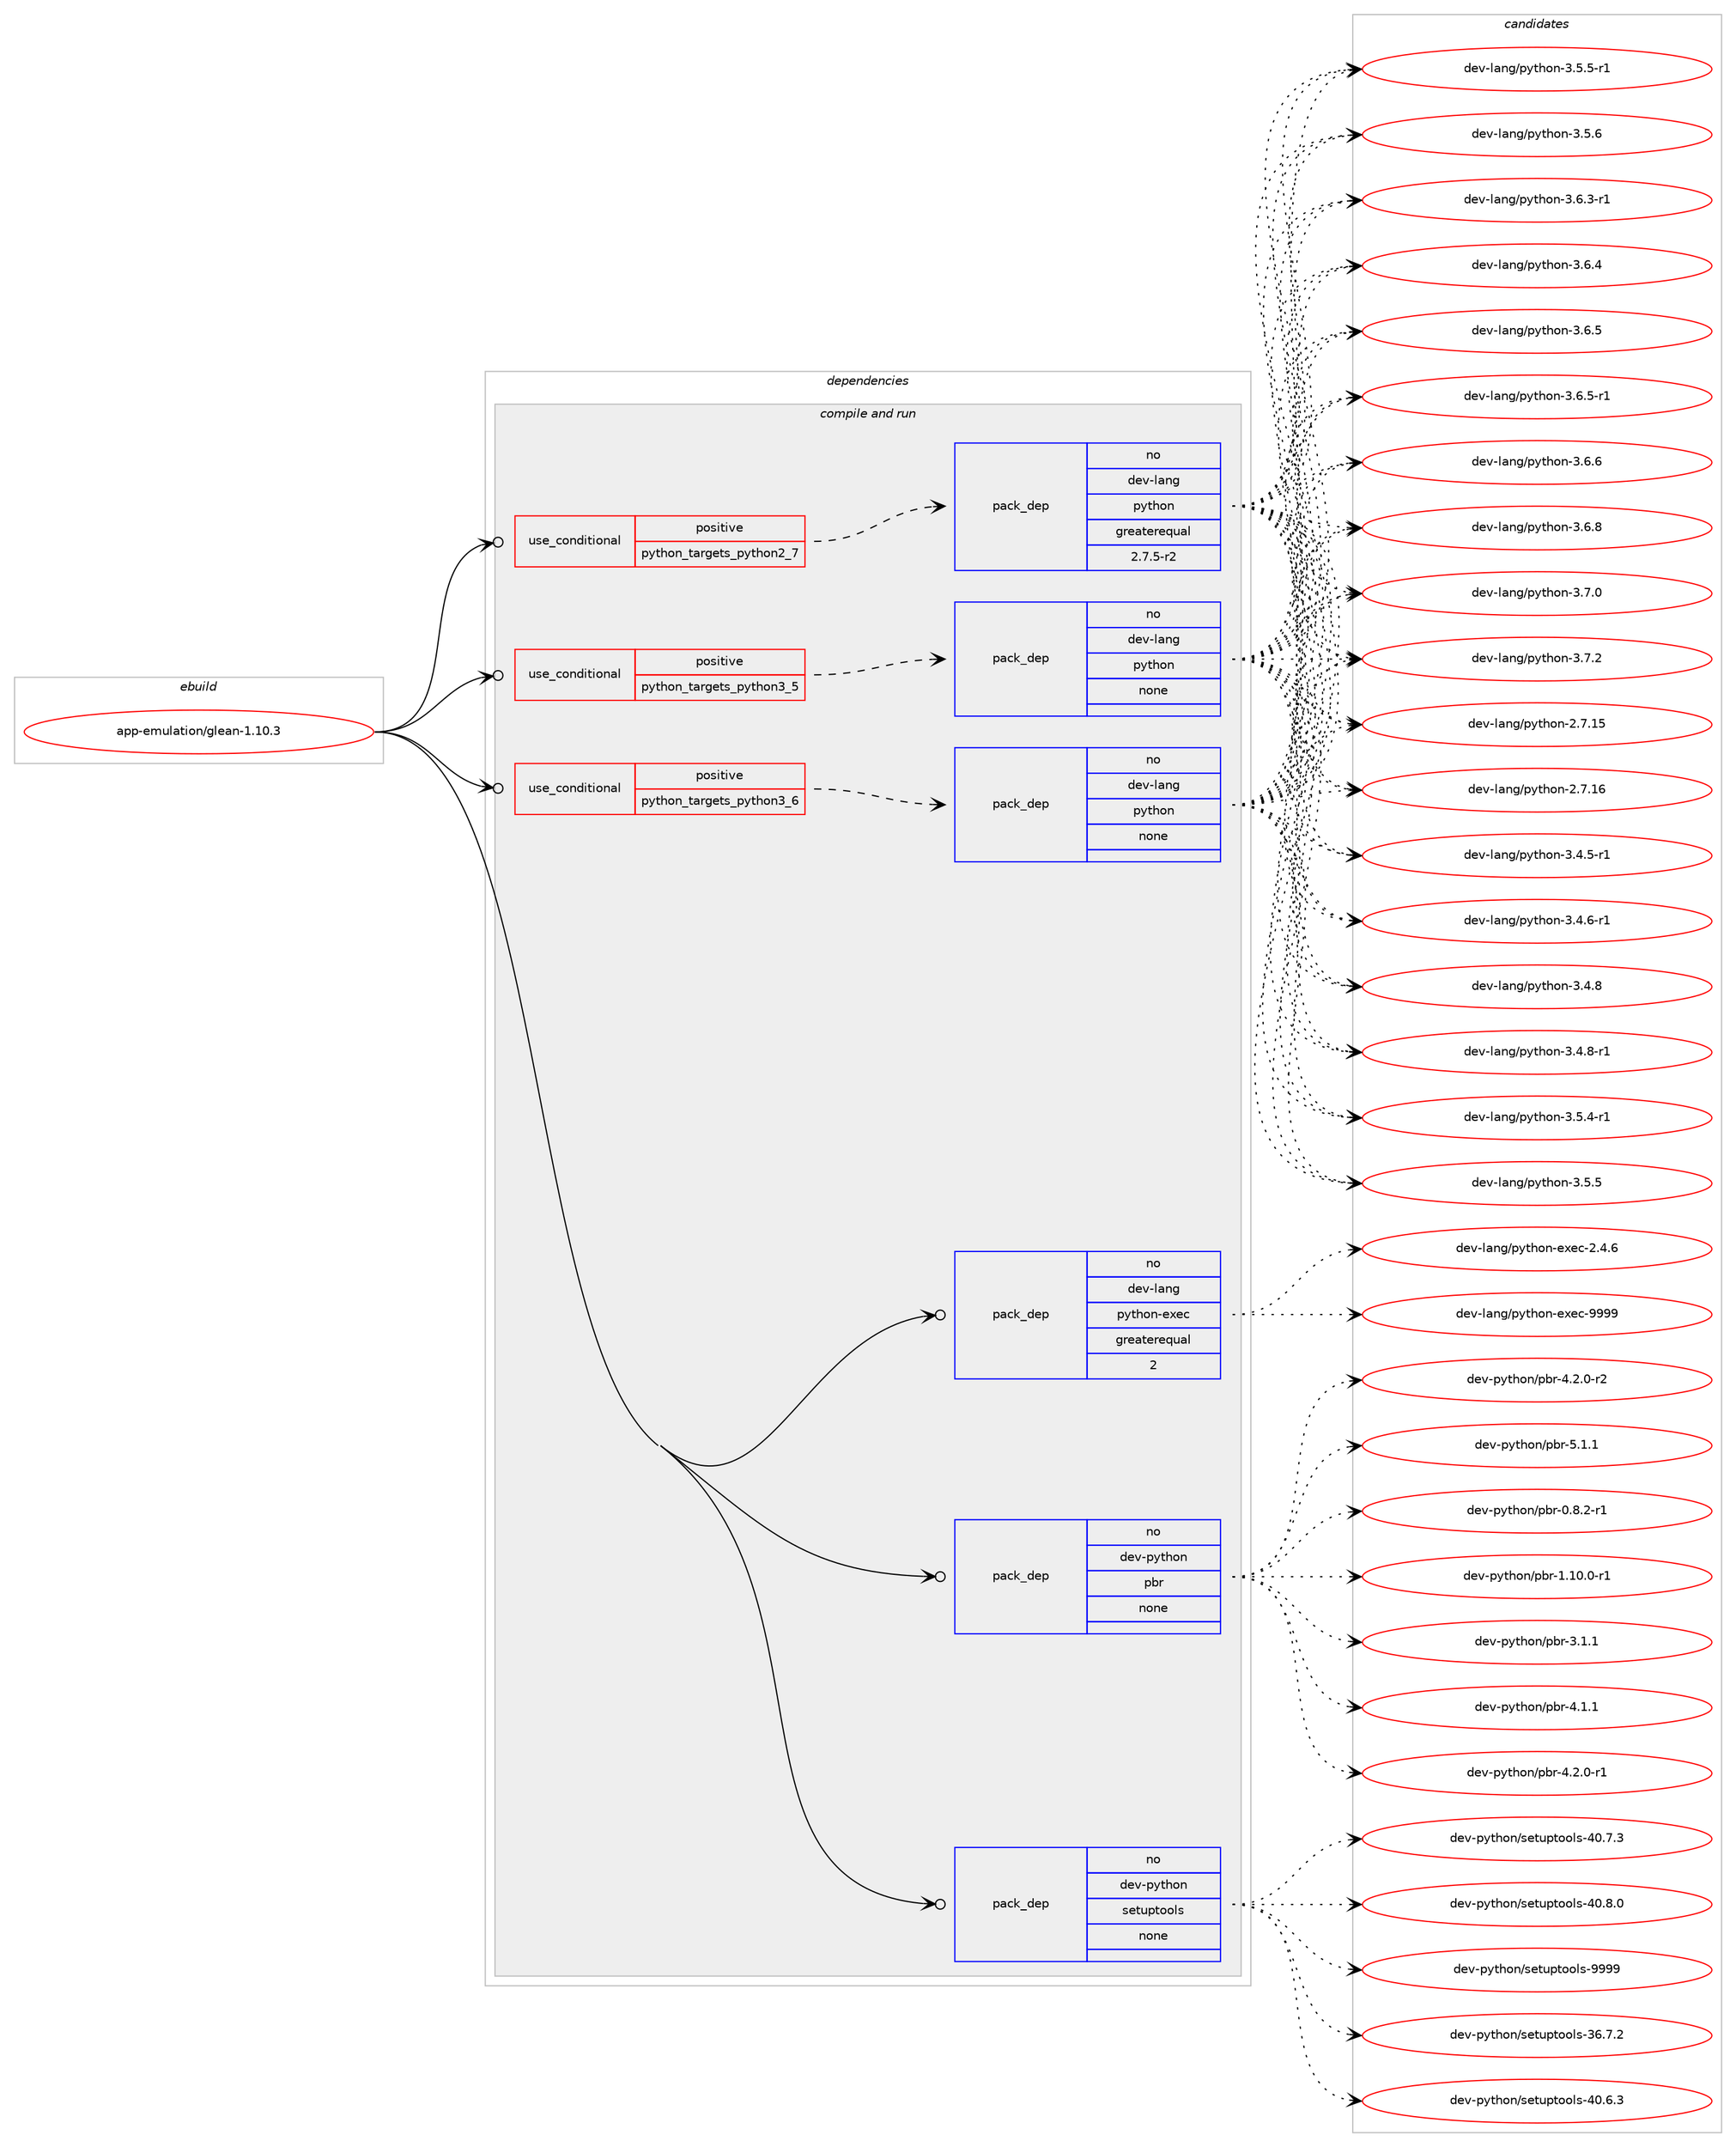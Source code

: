 digraph prolog {

# *************
# Graph options
# *************

newrank=true;
concentrate=true;
compound=true;
graph [rankdir=LR,fontname=Helvetica,fontsize=10,ranksep=1.5];#, ranksep=2.5, nodesep=0.2];
edge  [arrowhead=vee];
node  [fontname=Helvetica,fontsize=10];

# **********
# The ebuild
# **********

subgraph cluster_leftcol {
color=gray;
rank=same;
label=<<i>ebuild</i>>;
id [label="app-emulation/glean-1.10.3", color=red, width=4, href="../app-emulation/glean-1.10.3.svg"];
}

# ****************
# The dependencies
# ****************

subgraph cluster_midcol {
color=gray;
label=<<i>dependencies</i>>;
subgraph cluster_compile {
fillcolor="#eeeeee";
style=filled;
label=<<i>compile</i>>;
}
subgraph cluster_compileandrun {
fillcolor="#eeeeee";
style=filled;
label=<<i>compile and run</i>>;
subgraph cond350012 {
dependency1286057 [label=<<TABLE BORDER="0" CELLBORDER="1" CELLSPACING="0" CELLPADDING="4"><TR><TD ROWSPAN="3" CELLPADDING="10">use_conditional</TD></TR><TR><TD>positive</TD></TR><TR><TD>python_targets_python2_7</TD></TR></TABLE>>, shape=none, color=red];
subgraph pack916068 {
dependency1286058 [label=<<TABLE BORDER="0" CELLBORDER="1" CELLSPACING="0" CELLPADDING="4" WIDTH="220"><TR><TD ROWSPAN="6" CELLPADDING="30">pack_dep</TD></TR><TR><TD WIDTH="110">no</TD></TR><TR><TD>dev-lang</TD></TR><TR><TD>python</TD></TR><TR><TD>greaterequal</TD></TR><TR><TD>2.7.5-r2</TD></TR></TABLE>>, shape=none, color=blue];
}
dependency1286057:e -> dependency1286058:w [weight=20,style="dashed",arrowhead="vee"];
}
id:e -> dependency1286057:w [weight=20,style="solid",arrowhead="odotvee"];
subgraph cond350013 {
dependency1286059 [label=<<TABLE BORDER="0" CELLBORDER="1" CELLSPACING="0" CELLPADDING="4"><TR><TD ROWSPAN="3" CELLPADDING="10">use_conditional</TD></TR><TR><TD>positive</TD></TR><TR><TD>python_targets_python3_5</TD></TR></TABLE>>, shape=none, color=red];
subgraph pack916069 {
dependency1286060 [label=<<TABLE BORDER="0" CELLBORDER="1" CELLSPACING="0" CELLPADDING="4" WIDTH="220"><TR><TD ROWSPAN="6" CELLPADDING="30">pack_dep</TD></TR><TR><TD WIDTH="110">no</TD></TR><TR><TD>dev-lang</TD></TR><TR><TD>python</TD></TR><TR><TD>none</TD></TR><TR><TD></TD></TR></TABLE>>, shape=none, color=blue];
}
dependency1286059:e -> dependency1286060:w [weight=20,style="dashed",arrowhead="vee"];
}
id:e -> dependency1286059:w [weight=20,style="solid",arrowhead="odotvee"];
subgraph cond350014 {
dependency1286061 [label=<<TABLE BORDER="0" CELLBORDER="1" CELLSPACING="0" CELLPADDING="4"><TR><TD ROWSPAN="3" CELLPADDING="10">use_conditional</TD></TR><TR><TD>positive</TD></TR><TR><TD>python_targets_python3_6</TD></TR></TABLE>>, shape=none, color=red];
subgraph pack916070 {
dependency1286062 [label=<<TABLE BORDER="0" CELLBORDER="1" CELLSPACING="0" CELLPADDING="4" WIDTH="220"><TR><TD ROWSPAN="6" CELLPADDING="30">pack_dep</TD></TR><TR><TD WIDTH="110">no</TD></TR><TR><TD>dev-lang</TD></TR><TR><TD>python</TD></TR><TR><TD>none</TD></TR><TR><TD></TD></TR></TABLE>>, shape=none, color=blue];
}
dependency1286061:e -> dependency1286062:w [weight=20,style="dashed",arrowhead="vee"];
}
id:e -> dependency1286061:w [weight=20,style="solid",arrowhead="odotvee"];
subgraph pack916071 {
dependency1286063 [label=<<TABLE BORDER="0" CELLBORDER="1" CELLSPACING="0" CELLPADDING="4" WIDTH="220"><TR><TD ROWSPAN="6" CELLPADDING="30">pack_dep</TD></TR><TR><TD WIDTH="110">no</TD></TR><TR><TD>dev-lang</TD></TR><TR><TD>python-exec</TD></TR><TR><TD>greaterequal</TD></TR><TR><TD>2</TD></TR></TABLE>>, shape=none, color=blue];
}
id:e -> dependency1286063:w [weight=20,style="solid",arrowhead="odotvee"];
subgraph pack916072 {
dependency1286064 [label=<<TABLE BORDER="0" CELLBORDER="1" CELLSPACING="0" CELLPADDING="4" WIDTH="220"><TR><TD ROWSPAN="6" CELLPADDING="30">pack_dep</TD></TR><TR><TD WIDTH="110">no</TD></TR><TR><TD>dev-python</TD></TR><TR><TD>pbr</TD></TR><TR><TD>none</TD></TR><TR><TD></TD></TR></TABLE>>, shape=none, color=blue];
}
id:e -> dependency1286064:w [weight=20,style="solid",arrowhead="odotvee"];
subgraph pack916073 {
dependency1286065 [label=<<TABLE BORDER="0" CELLBORDER="1" CELLSPACING="0" CELLPADDING="4" WIDTH="220"><TR><TD ROWSPAN="6" CELLPADDING="30">pack_dep</TD></TR><TR><TD WIDTH="110">no</TD></TR><TR><TD>dev-python</TD></TR><TR><TD>setuptools</TD></TR><TR><TD>none</TD></TR><TR><TD></TD></TR></TABLE>>, shape=none, color=blue];
}
id:e -> dependency1286065:w [weight=20,style="solid",arrowhead="odotvee"];
}
subgraph cluster_run {
fillcolor="#eeeeee";
style=filled;
label=<<i>run</i>>;
}
}

# **************
# The candidates
# **************

subgraph cluster_choices {
rank=same;
color=gray;
label=<<i>candidates</i>>;

subgraph choice916068 {
color=black;
nodesep=1;
choice10010111845108971101034711212111610411111045504655464953 [label="dev-lang/python-2.7.15", color=red, width=4,href="../dev-lang/python-2.7.15.svg"];
choice10010111845108971101034711212111610411111045504655464954 [label="dev-lang/python-2.7.16", color=red, width=4,href="../dev-lang/python-2.7.16.svg"];
choice1001011184510897110103471121211161041111104551465246534511449 [label="dev-lang/python-3.4.5-r1", color=red, width=4,href="../dev-lang/python-3.4.5-r1.svg"];
choice1001011184510897110103471121211161041111104551465246544511449 [label="dev-lang/python-3.4.6-r1", color=red, width=4,href="../dev-lang/python-3.4.6-r1.svg"];
choice100101118451089711010347112121116104111110455146524656 [label="dev-lang/python-3.4.8", color=red, width=4,href="../dev-lang/python-3.4.8.svg"];
choice1001011184510897110103471121211161041111104551465246564511449 [label="dev-lang/python-3.4.8-r1", color=red, width=4,href="../dev-lang/python-3.4.8-r1.svg"];
choice1001011184510897110103471121211161041111104551465346524511449 [label="dev-lang/python-3.5.4-r1", color=red, width=4,href="../dev-lang/python-3.5.4-r1.svg"];
choice100101118451089711010347112121116104111110455146534653 [label="dev-lang/python-3.5.5", color=red, width=4,href="../dev-lang/python-3.5.5.svg"];
choice1001011184510897110103471121211161041111104551465346534511449 [label="dev-lang/python-3.5.5-r1", color=red, width=4,href="../dev-lang/python-3.5.5-r1.svg"];
choice100101118451089711010347112121116104111110455146534654 [label="dev-lang/python-3.5.6", color=red, width=4,href="../dev-lang/python-3.5.6.svg"];
choice1001011184510897110103471121211161041111104551465446514511449 [label="dev-lang/python-3.6.3-r1", color=red, width=4,href="../dev-lang/python-3.6.3-r1.svg"];
choice100101118451089711010347112121116104111110455146544652 [label="dev-lang/python-3.6.4", color=red, width=4,href="../dev-lang/python-3.6.4.svg"];
choice100101118451089711010347112121116104111110455146544653 [label="dev-lang/python-3.6.5", color=red, width=4,href="../dev-lang/python-3.6.5.svg"];
choice1001011184510897110103471121211161041111104551465446534511449 [label="dev-lang/python-3.6.5-r1", color=red, width=4,href="../dev-lang/python-3.6.5-r1.svg"];
choice100101118451089711010347112121116104111110455146544654 [label="dev-lang/python-3.6.6", color=red, width=4,href="../dev-lang/python-3.6.6.svg"];
choice100101118451089711010347112121116104111110455146544656 [label="dev-lang/python-3.6.8", color=red, width=4,href="../dev-lang/python-3.6.8.svg"];
choice100101118451089711010347112121116104111110455146554648 [label="dev-lang/python-3.7.0", color=red, width=4,href="../dev-lang/python-3.7.0.svg"];
choice100101118451089711010347112121116104111110455146554650 [label="dev-lang/python-3.7.2", color=red, width=4,href="../dev-lang/python-3.7.2.svg"];
dependency1286058:e -> choice10010111845108971101034711212111610411111045504655464953:w [style=dotted,weight="100"];
dependency1286058:e -> choice10010111845108971101034711212111610411111045504655464954:w [style=dotted,weight="100"];
dependency1286058:e -> choice1001011184510897110103471121211161041111104551465246534511449:w [style=dotted,weight="100"];
dependency1286058:e -> choice1001011184510897110103471121211161041111104551465246544511449:w [style=dotted,weight="100"];
dependency1286058:e -> choice100101118451089711010347112121116104111110455146524656:w [style=dotted,weight="100"];
dependency1286058:e -> choice1001011184510897110103471121211161041111104551465246564511449:w [style=dotted,weight="100"];
dependency1286058:e -> choice1001011184510897110103471121211161041111104551465346524511449:w [style=dotted,weight="100"];
dependency1286058:e -> choice100101118451089711010347112121116104111110455146534653:w [style=dotted,weight="100"];
dependency1286058:e -> choice1001011184510897110103471121211161041111104551465346534511449:w [style=dotted,weight="100"];
dependency1286058:e -> choice100101118451089711010347112121116104111110455146534654:w [style=dotted,weight="100"];
dependency1286058:e -> choice1001011184510897110103471121211161041111104551465446514511449:w [style=dotted,weight="100"];
dependency1286058:e -> choice100101118451089711010347112121116104111110455146544652:w [style=dotted,weight="100"];
dependency1286058:e -> choice100101118451089711010347112121116104111110455146544653:w [style=dotted,weight="100"];
dependency1286058:e -> choice1001011184510897110103471121211161041111104551465446534511449:w [style=dotted,weight="100"];
dependency1286058:e -> choice100101118451089711010347112121116104111110455146544654:w [style=dotted,weight="100"];
dependency1286058:e -> choice100101118451089711010347112121116104111110455146544656:w [style=dotted,weight="100"];
dependency1286058:e -> choice100101118451089711010347112121116104111110455146554648:w [style=dotted,weight="100"];
dependency1286058:e -> choice100101118451089711010347112121116104111110455146554650:w [style=dotted,weight="100"];
}
subgraph choice916069 {
color=black;
nodesep=1;
choice10010111845108971101034711212111610411111045504655464953 [label="dev-lang/python-2.7.15", color=red, width=4,href="../dev-lang/python-2.7.15.svg"];
choice10010111845108971101034711212111610411111045504655464954 [label="dev-lang/python-2.7.16", color=red, width=4,href="../dev-lang/python-2.7.16.svg"];
choice1001011184510897110103471121211161041111104551465246534511449 [label="dev-lang/python-3.4.5-r1", color=red, width=4,href="../dev-lang/python-3.4.5-r1.svg"];
choice1001011184510897110103471121211161041111104551465246544511449 [label="dev-lang/python-3.4.6-r1", color=red, width=4,href="../dev-lang/python-3.4.6-r1.svg"];
choice100101118451089711010347112121116104111110455146524656 [label="dev-lang/python-3.4.8", color=red, width=4,href="../dev-lang/python-3.4.8.svg"];
choice1001011184510897110103471121211161041111104551465246564511449 [label="dev-lang/python-3.4.8-r1", color=red, width=4,href="../dev-lang/python-3.4.8-r1.svg"];
choice1001011184510897110103471121211161041111104551465346524511449 [label="dev-lang/python-3.5.4-r1", color=red, width=4,href="../dev-lang/python-3.5.4-r1.svg"];
choice100101118451089711010347112121116104111110455146534653 [label="dev-lang/python-3.5.5", color=red, width=4,href="../dev-lang/python-3.5.5.svg"];
choice1001011184510897110103471121211161041111104551465346534511449 [label="dev-lang/python-3.5.5-r1", color=red, width=4,href="../dev-lang/python-3.5.5-r1.svg"];
choice100101118451089711010347112121116104111110455146534654 [label="dev-lang/python-3.5.6", color=red, width=4,href="../dev-lang/python-3.5.6.svg"];
choice1001011184510897110103471121211161041111104551465446514511449 [label="dev-lang/python-3.6.3-r1", color=red, width=4,href="../dev-lang/python-3.6.3-r1.svg"];
choice100101118451089711010347112121116104111110455146544652 [label="dev-lang/python-3.6.4", color=red, width=4,href="../dev-lang/python-3.6.4.svg"];
choice100101118451089711010347112121116104111110455146544653 [label="dev-lang/python-3.6.5", color=red, width=4,href="../dev-lang/python-3.6.5.svg"];
choice1001011184510897110103471121211161041111104551465446534511449 [label="dev-lang/python-3.6.5-r1", color=red, width=4,href="../dev-lang/python-3.6.5-r1.svg"];
choice100101118451089711010347112121116104111110455146544654 [label="dev-lang/python-3.6.6", color=red, width=4,href="../dev-lang/python-3.6.6.svg"];
choice100101118451089711010347112121116104111110455146544656 [label="dev-lang/python-3.6.8", color=red, width=4,href="../dev-lang/python-3.6.8.svg"];
choice100101118451089711010347112121116104111110455146554648 [label="dev-lang/python-3.7.0", color=red, width=4,href="../dev-lang/python-3.7.0.svg"];
choice100101118451089711010347112121116104111110455146554650 [label="dev-lang/python-3.7.2", color=red, width=4,href="../dev-lang/python-3.7.2.svg"];
dependency1286060:e -> choice10010111845108971101034711212111610411111045504655464953:w [style=dotted,weight="100"];
dependency1286060:e -> choice10010111845108971101034711212111610411111045504655464954:w [style=dotted,weight="100"];
dependency1286060:e -> choice1001011184510897110103471121211161041111104551465246534511449:w [style=dotted,weight="100"];
dependency1286060:e -> choice1001011184510897110103471121211161041111104551465246544511449:w [style=dotted,weight="100"];
dependency1286060:e -> choice100101118451089711010347112121116104111110455146524656:w [style=dotted,weight="100"];
dependency1286060:e -> choice1001011184510897110103471121211161041111104551465246564511449:w [style=dotted,weight="100"];
dependency1286060:e -> choice1001011184510897110103471121211161041111104551465346524511449:w [style=dotted,weight="100"];
dependency1286060:e -> choice100101118451089711010347112121116104111110455146534653:w [style=dotted,weight="100"];
dependency1286060:e -> choice1001011184510897110103471121211161041111104551465346534511449:w [style=dotted,weight="100"];
dependency1286060:e -> choice100101118451089711010347112121116104111110455146534654:w [style=dotted,weight="100"];
dependency1286060:e -> choice1001011184510897110103471121211161041111104551465446514511449:w [style=dotted,weight="100"];
dependency1286060:e -> choice100101118451089711010347112121116104111110455146544652:w [style=dotted,weight="100"];
dependency1286060:e -> choice100101118451089711010347112121116104111110455146544653:w [style=dotted,weight="100"];
dependency1286060:e -> choice1001011184510897110103471121211161041111104551465446534511449:w [style=dotted,weight="100"];
dependency1286060:e -> choice100101118451089711010347112121116104111110455146544654:w [style=dotted,weight="100"];
dependency1286060:e -> choice100101118451089711010347112121116104111110455146544656:w [style=dotted,weight="100"];
dependency1286060:e -> choice100101118451089711010347112121116104111110455146554648:w [style=dotted,weight="100"];
dependency1286060:e -> choice100101118451089711010347112121116104111110455146554650:w [style=dotted,weight="100"];
}
subgraph choice916070 {
color=black;
nodesep=1;
choice10010111845108971101034711212111610411111045504655464953 [label="dev-lang/python-2.7.15", color=red, width=4,href="../dev-lang/python-2.7.15.svg"];
choice10010111845108971101034711212111610411111045504655464954 [label="dev-lang/python-2.7.16", color=red, width=4,href="../dev-lang/python-2.7.16.svg"];
choice1001011184510897110103471121211161041111104551465246534511449 [label="dev-lang/python-3.4.5-r1", color=red, width=4,href="../dev-lang/python-3.4.5-r1.svg"];
choice1001011184510897110103471121211161041111104551465246544511449 [label="dev-lang/python-3.4.6-r1", color=red, width=4,href="../dev-lang/python-3.4.6-r1.svg"];
choice100101118451089711010347112121116104111110455146524656 [label="dev-lang/python-3.4.8", color=red, width=4,href="../dev-lang/python-3.4.8.svg"];
choice1001011184510897110103471121211161041111104551465246564511449 [label="dev-lang/python-3.4.8-r1", color=red, width=4,href="../dev-lang/python-3.4.8-r1.svg"];
choice1001011184510897110103471121211161041111104551465346524511449 [label="dev-lang/python-3.5.4-r1", color=red, width=4,href="../dev-lang/python-3.5.4-r1.svg"];
choice100101118451089711010347112121116104111110455146534653 [label="dev-lang/python-3.5.5", color=red, width=4,href="../dev-lang/python-3.5.5.svg"];
choice1001011184510897110103471121211161041111104551465346534511449 [label="dev-lang/python-3.5.5-r1", color=red, width=4,href="../dev-lang/python-3.5.5-r1.svg"];
choice100101118451089711010347112121116104111110455146534654 [label="dev-lang/python-3.5.6", color=red, width=4,href="../dev-lang/python-3.5.6.svg"];
choice1001011184510897110103471121211161041111104551465446514511449 [label="dev-lang/python-3.6.3-r1", color=red, width=4,href="../dev-lang/python-3.6.3-r1.svg"];
choice100101118451089711010347112121116104111110455146544652 [label="dev-lang/python-3.6.4", color=red, width=4,href="../dev-lang/python-3.6.4.svg"];
choice100101118451089711010347112121116104111110455146544653 [label="dev-lang/python-3.6.5", color=red, width=4,href="../dev-lang/python-3.6.5.svg"];
choice1001011184510897110103471121211161041111104551465446534511449 [label="dev-lang/python-3.6.5-r1", color=red, width=4,href="../dev-lang/python-3.6.5-r1.svg"];
choice100101118451089711010347112121116104111110455146544654 [label="dev-lang/python-3.6.6", color=red, width=4,href="../dev-lang/python-3.6.6.svg"];
choice100101118451089711010347112121116104111110455146544656 [label="dev-lang/python-3.6.8", color=red, width=4,href="../dev-lang/python-3.6.8.svg"];
choice100101118451089711010347112121116104111110455146554648 [label="dev-lang/python-3.7.0", color=red, width=4,href="../dev-lang/python-3.7.0.svg"];
choice100101118451089711010347112121116104111110455146554650 [label="dev-lang/python-3.7.2", color=red, width=4,href="../dev-lang/python-3.7.2.svg"];
dependency1286062:e -> choice10010111845108971101034711212111610411111045504655464953:w [style=dotted,weight="100"];
dependency1286062:e -> choice10010111845108971101034711212111610411111045504655464954:w [style=dotted,weight="100"];
dependency1286062:e -> choice1001011184510897110103471121211161041111104551465246534511449:w [style=dotted,weight="100"];
dependency1286062:e -> choice1001011184510897110103471121211161041111104551465246544511449:w [style=dotted,weight="100"];
dependency1286062:e -> choice100101118451089711010347112121116104111110455146524656:w [style=dotted,weight="100"];
dependency1286062:e -> choice1001011184510897110103471121211161041111104551465246564511449:w [style=dotted,weight="100"];
dependency1286062:e -> choice1001011184510897110103471121211161041111104551465346524511449:w [style=dotted,weight="100"];
dependency1286062:e -> choice100101118451089711010347112121116104111110455146534653:w [style=dotted,weight="100"];
dependency1286062:e -> choice1001011184510897110103471121211161041111104551465346534511449:w [style=dotted,weight="100"];
dependency1286062:e -> choice100101118451089711010347112121116104111110455146534654:w [style=dotted,weight="100"];
dependency1286062:e -> choice1001011184510897110103471121211161041111104551465446514511449:w [style=dotted,weight="100"];
dependency1286062:e -> choice100101118451089711010347112121116104111110455146544652:w [style=dotted,weight="100"];
dependency1286062:e -> choice100101118451089711010347112121116104111110455146544653:w [style=dotted,weight="100"];
dependency1286062:e -> choice1001011184510897110103471121211161041111104551465446534511449:w [style=dotted,weight="100"];
dependency1286062:e -> choice100101118451089711010347112121116104111110455146544654:w [style=dotted,weight="100"];
dependency1286062:e -> choice100101118451089711010347112121116104111110455146544656:w [style=dotted,weight="100"];
dependency1286062:e -> choice100101118451089711010347112121116104111110455146554648:w [style=dotted,weight="100"];
dependency1286062:e -> choice100101118451089711010347112121116104111110455146554650:w [style=dotted,weight="100"];
}
subgraph choice916071 {
color=black;
nodesep=1;
choice1001011184510897110103471121211161041111104510112010199455046524654 [label="dev-lang/python-exec-2.4.6", color=red, width=4,href="../dev-lang/python-exec-2.4.6.svg"];
choice10010111845108971101034711212111610411111045101120101994557575757 [label="dev-lang/python-exec-9999", color=red, width=4,href="../dev-lang/python-exec-9999.svg"];
dependency1286063:e -> choice1001011184510897110103471121211161041111104510112010199455046524654:w [style=dotted,weight="100"];
dependency1286063:e -> choice10010111845108971101034711212111610411111045101120101994557575757:w [style=dotted,weight="100"];
}
subgraph choice916072 {
color=black;
nodesep=1;
choice1001011184511212111610411111047112981144548465646504511449 [label="dev-python/pbr-0.8.2-r1", color=red, width=4,href="../dev-python/pbr-0.8.2-r1.svg"];
choice100101118451121211161041111104711298114454946494846484511449 [label="dev-python/pbr-1.10.0-r1", color=red, width=4,href="../dev-python/pbr-1.10.0-r1.svg"];
choice100101118451121211161041111104711298114455146494649 [label="dev-python/pbr-3.1.1", color=red, width=4,href="../dev-python/pbr-3.1.1.svg"];
choice100101118451121211161041111104711298114455246494649 [label="dev-python/pbr-4.1.1", color=red, width=4,href="../dev-python/pbr-4.1.1.svg"];
choice1001011184511212111610411111047112981144552465046484511449 [label="dev-python/pbr-4.2.0-r1", color=red, width=4,href="../dev-python/pbr-4.2.0-r1.svg"];
choice1001011184511212111610411111047112981144552465046484511450 [label="dev-python/pbr-4.2.0-r2", color=red, width=4,href="../dev-python/pbr-4.2.0-r2.svg"];
choice100101118451121211161041111104711298114455346494649 [label="dev-python/pbr-5.1.1", color=red, width=4,href="../dev-python/pbr-5.1.1.svg"];
dependency1286064:e -> choice1001011184511212111610411111047112981144548465646504511449:w [style=dotted,weight="100"];
dependency1286064:e -> choice100101118451121211161041111104711298114454946494846484511449:w [style=dotted,weight="100"];
dependency1286064:e -> choice100101118451121211161041111104711298114455146494649:w [style=dotted,weight="100"];
dependency1286064:e -> choice100101118451121211161041111104711298114455246494649:w [style=dotted,weight="100"];
dependency1286064:e -> choice1001011184511212111610411111047112981144552465046484511449:w [style=dotted,weight="100"];
dependency1286064:e -> choice1001011184511212111610411111047112981144552465046484511450:w [style=dotted,weight="100"];
dependency1286064:e -> choice100101118451121211161041111104711298114455346494649:w [style=dotted,weight="100"];
}
subgraph choice916073 {
color=black;
nodesep=1;
choice100101118451121211161041111104711510111611711211611111110811545515446554650 [label="dev-python/setuptools-36.7.2", color=red, width=4,href="../dev-python/setuptools-36.7.2.svg"];
choice100101118451121211161041111104711510111611711211611111110811545524846544651 [label="dev-python/setuptools-40.6.3", color=red, width=4,href="../dev-python/setuptools-40.6.3.svg"];
choice100101118451121211161041111104711510111611711211611111110811545524846554651 [label="dev-python/setuptools-40.7.3", color=red, width=4,href="../dev-python/setuptools-40.7.3.svg"];
choice100101118451121211161041111104711510111611711211611111110811545524846564648 [label="dev-python/setuptools-40.8.0", color=red, width=4,href="../dev-python/setuptools-40.8.0.svg"];
choice10010111845112121116104111110471151011161171121161111111081154557575757 [label="dev-python/setuptools-9999", color=red, width=4,href="../dev-python/setuptools-9999.svg"];
dependency1286065:e -> choice100101118451121211161041111104711510111611711211611111110811545515446554650:w [style=dotted,weight="100"];
dependency1286065:e -> choice100101118451121211161041111104711510111611711211611111110811545524846544651:w [style=dotted,weight="100"];
dependency1286065:e -> choice100101118451121211161041111104711510111611711211611111110811545524846554651:w [style=dotted,weight="100"];
dependency1286065:e -> choice100101118451121211161041111104711510111611711211611111110811545524846564648:w [style=dotted,weight="100"];
dependency1286065:e -> choice10010111845112121116104111110471151011161171121161111111081154557575757:w [style=dotted,weight="100"];
}
}

}
